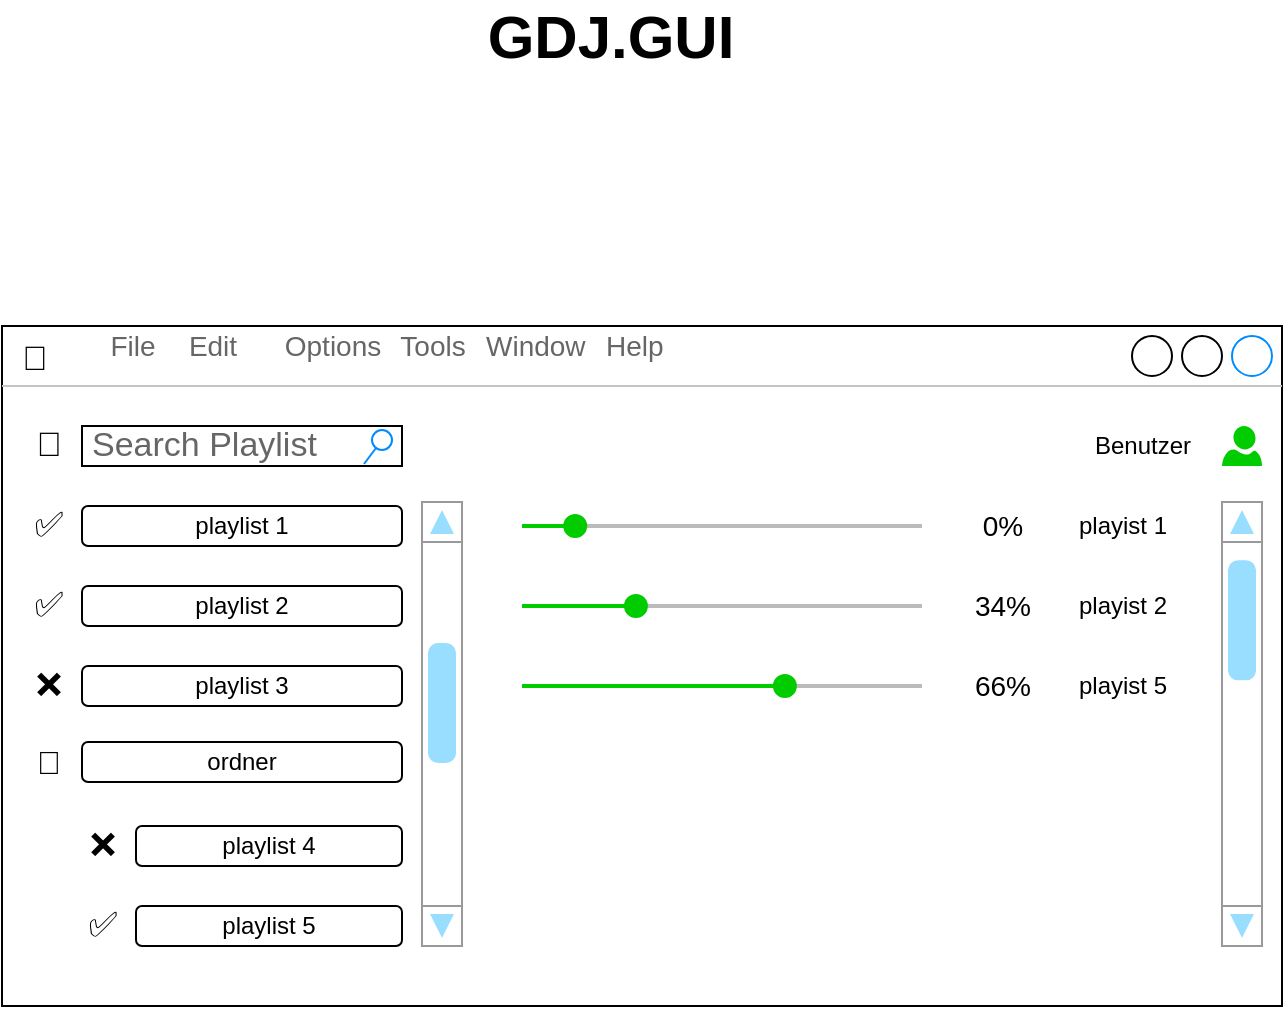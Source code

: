 <mxfile version="16.1.2" type="device" pages="3"><diagram id="qU5lAeYXF_ilIJEaDv1r" name="GUI"><mxGraphModel dx="1412" dy="830" grid="1" gridSize="10" guides="1" tooltips="1" connect="1" arrows="1" fold="1" page="1" pageScale="1" pageWidth="1169" pageHeight="827" math="0" shadow="0"><root><mxCell id="0"/><mxCell id="1" parent="0"/><mxCell id="vbN9kET4dQCPDXnql29H-12" value="&lt;font style=&quot;font-size: 30px&quot;&gt;&lt;b&gt;GDJ.GUI&lt;br&gt;&lt;/b&gt;&lt;/font&gt;" style="text;html=1;align=center;verticalAlign=middle;resizable=0;points=[];autosize=1;strokeWidth=4;" parent="1" vertex="1"><mxGeometry x="514" y="40" width="140" height="30" as="geometry"/></mxCell><mxCell id="COmZd2SFcriGjH0mv_gm-10" value="🦕" style="strokeWidth=1;shadow=0;dashed=0;align=center;html=1;shape=mxgraph.mockup.containers.window;align=left;verticalAlign=top;spacingLeft=8;strokeColor2=#008cff;strokeColor3=#c4c4c4;mainText=;fontSize=17;labelBackgroundColor=none;fillColor=none;" parent="1" vertex="1"><mxGeometry x="280" y="200" width="640" height="340" as="geometry"/></mxCell><mxCell id="COmZd2SFcriGjH0mv_gm-28" value="playlist 1" style="rounded=1;whiteSpace=wrap;html=1;fillColor=none;" parent="1" vertex="1"><mxGeometry x="320" y="290" width="160" height="20" as="geometry"/></mxCell><mxCell id="COmZd2SFcriGjH0mv_gm-29" value="playlist 2" style="rounded=1;whiteSpace=wrap;html=1;fillColor=none;" parent="1" vertex="1"><mxGeometry x="320" y="330" width="160" height="20" as="geometry"/></mxCell><mxCell id="COmZd2SFcriGjH0mv_gm-30" value="playlist 3" style="rounded=1;whiteSpace=wrap;html=1;fillColor=none;" parent="1" vertex="1"><mxGeometry x="320" y="370" width="160" height="20" as="geometry"/></mxCell><mxCell id="COmZd2SFcriGjH0mv_gm-32" value="ordner" style="rounded=1;whiteSpace=wrap;html=1;fillColor=none;" parent="1" vertex="1"><mxGeometry x="320" y="408" width="160" height="20" as="geometry"/></mxCell><mxCell id="1pWCRUKU9DGgHWv2NBng-1" value="" style="verticalLabelPosition=bottom;html=1;verticalAlign=top;align=center;strokeColor=none;fillColor=#00CC00;shape=mxgraph.azure.user;" parent="1" vertex="1"><mxGeometry x="890" y="250" width="20" height="20" as="geometry"/></mxCell><mxCell id="1pWCRUKU9DGgHWv2NBng-2" value="Benutzer" style="text;html=1;align=center;verticalAlign=middle;resizable=0;points=[];autosize=1;strokeColor=none;fillColor=none;" parent="1" vertex="1"><mxGeometry x="820" y="250" width="60" height="20" as="geometry"/></mxCell><mxCell id="1pWCRUKU9DGgHWv2NBng-3" value="" style="verticalLabelPosition=bottom;shadow=0;dashed=0;align=center;html=1;verticalAlign=top;strokeWidth=1;shape=mxgraph.mockup.navigation.scrollBar;strokeColor=#999999;barPos=92.485;fillColor2=#99ddff;strokeColor2=none;direction=north;fillColor=none;" parent="1" vertex="1"><mxGeometry x="890" y="288" width="20" height="222" as="geometry"/></mxCell><mxCell id="1pWCRUKU9DGgHWv2NBng-4" value="playlist 4" style="rounded=1;whiteSpace=wrap;html=1;fillColor=none;" parent="1" vertex="1"><mxGeometry x="347" y="450" width="133" height="20" as="geometry"/></mxCell><mxCell id="1pWCRUKU9DGgHWv2NBng-6" value="" style="dashed=0;verticalLabelPosition=bottom;verticalAlign=top;align=center;shape=mxgraph.gmdl.slider2;barPos=13.3;strokeColor=#00CC00;opacity=100;strokeWidth=2;handleSize=10;shadow=0;fillColor=#00CC00;" parent="1" vertex="1"><mxGeometry x="540" y="295" width="200" height="10" as="geometry"/></mxCell><mxCell id="1pWCRUKU9DGgHWv2NBng-7" value="" style="dashed=0;verticalLabelPosition=bottom;verticalAlign=top;align=center;shape=mxgraph.gmdl.slider2;barPos=28.48;strokeColor=#00CC00;opacity=100;strokeWidth=2;fillColor=#00CC00;handleSize=10;shadow=0;" parent="1" vertex="1"><mxGeometry x="540" y="335" width="200" height="10" as="geometry"/></mxCell><mxCell id="1pWCRUKU9DGgHWv2NBng-8" value="" style="dashed=0;verticalLabelPosition=bottom;verticalAlign=top;align=center;shape=mxgraph.gmdl.slider2;barPos=65.72;strokeColor=#00CC00;opacity=100;strokeWidth=2;fillColor=#00CC00;handleSize=10;shadow=0;" parent="1" vertex="1"><mxGeometry x="540" y="375" width="200" height="10" as="geometry"/></mxCell><mxCell id="1pWCRUKU9DGgHWv2NBng-10" value="playlist 5" style="rounded=1;whiteSpace=wrap;html=1;fillColor=none;" parent="1" vertex="1"><mxGeometry x="347" y="490" width="133" height="20" as="geometry"/></mxCell><mxCell id="1pWCRUKU9DGgHWv2NBng-12" value="playist 1" style="text;html=1;align=center;verticalAlign=middle;resizable=0;points=[];autosize=1;strokeColor=none;fillColor=none;" parent="1" vertex="1"><mxGeometry x="810" y="290" width="60" height="20" as="geometry"/></mxCell><mxCell id="1pWCRUKU9DGgHWv2NBng-13" value="playist 2" style="text;html=1;align=center;verticalAlign=middle;resizable=0;points=[];autosize=1;strokeColor=none;fillColor=none;" parent="1" vertex="1"><mxGeometry x="810" y="330" width="60" height="20" as="geometry"/></mxCell><mxCell id="1pWCRUKU9DGgHWv2NBng-14" value="playist 5" style="text;html=1;align=center;verticalAlign=middle;resizable=0;points=[];autosize=1;strokeColor=none;fillColor=none;" parent="1" vertex="1"><mxGeometry x="810" y="370" width="60" height="20" as="geometry"/></mxCell><mxCell id="1pWCRUKU9DGgHWv2NBng-18" value="0%" style="text;html=1;align=center;verticalAlign=middle;resizable=0;points=[];autosize=1;strokeColor=none;fillColor=none;fontSize=14;" parent="1" vertex="1"><mxGeometry x="760" y="290" width="40" height="20" as="geometry"/></mxCell><mxCell id="1pWCRUKU9DGgHWv2NBng-19" value="66%" style="text;html=1;align=center;verticalAlign=middle;resizable=0;points=[];autosize=1;strokeColor=none;fillColor=none;fontSize=14;" parent="1" vertex="1"><mxGeometry x="760" y="370" width="40" height="20" as="geometry"/></mxCell><mxCell id="1pWCRUKU9DGgHWv2NBng-20" value="34%" style="text;html=1;align=center;verticalAlign=middle;resizable=0;points=[];autosize=1;strokeColor=none;fillColor=none;fontSize=14;" parent="1" vertex="1"><mxGeometry x="760" y="330" width="40" height="20" as="geometry"/></mxCell><mxCell id="Tddch2In58kz4AXQeTY8-2" value="" style="verticalLabelPosition=bottom;shadow=0;dashed=0;align=center;html=1;verticalAlign=top;strokeWidth=1;shape=mxgraph.mockup.navigation.scrollBar;strokeColor=#999999;barPos=58.592;fillColor2=#99ddff;strokeColor2=none;direction=north;fillColor=none;" parent="1" vertex="1"><mxGeometry x="490" y="288" width="20" height="222" as="geometry"/></mxCell><mxCell id="IDXG5DmC0gTmMV1JsUPE-2" value="" style="strokeWidth=1;shadow=0;dashed=0;align=left;html=1;shape=mxgraph.mockup.forms.rrect;rSize=0;strokeColor=none;fillColor=none;labelBackgroundColor=none;" parent="1" vertex="1"><mxGeometry x="320" y="200" width="300" height="20" as="geometry"/></mxCell><mxCell id="IDXG5DmC0gTmMV1JsUPE-3" value="File" style="strokeColor=inherit;fillColor=inherit;gradientColor=inherit;strokeWidth=1;shadow=0;dashed=0;align=center;html=1;shape=mxgraph.mockup.forms.rrect;rSize=0;fontSize=14;fontColor=#666666;" parent="IDXG5DmC0gTmMV1JsUPE-2" vertex="1"><mxGeometry width="50.0" height="20" as="geometry"/></mxCell><mxCell id="IDXG5DmC0gTmMV1JsUPE-4" value="Edit" style="strokeColor=inherit;fillColor=inherit;gradientColor=inherit;strokeWidth=1;shadow=0;dashed=0;align=center;html=1;shape=mxgraph.mockup.forms.rrect;rSize=0;fontSize=14;fontColor=#666666;" parent="IDXG5DmC0gTmMV1JsUPE-2" vertex="1"><mxGeometry x="40" width="50" height="20" as="geometry"/></mxCell><mxCell id="IDXG5DmC0gTmMV1JsUPE-5" value="Options" style="strokeColor=inherit;fillColor=inherit;gradientColor=inherit;strokeWidth=1;shadow=0;dashed=0;align=center;html=1;shape=mxgraph.mockup.forms.rrect;rSize=0;fontSize=14;fontColor=#666666;" parent="IDXG5DmC0gTmMV1JsUPE-2" vertex="1"><mxGeometry x="100.0" width="50.0" height="20" as="geometry"/></mxCell><mxCell id="IDXG5DmC0gTmMV1JsUPE-6" value="Tools" style="strokeColor=inherit;fillColor=inherit;gradientColor=inherit;strokeWidth=1;shadow=0;dashed=0;align=center;html=1;shape=mxgraph.mockup.forms.rrect;rSize=0;fontSize=14;fontColor=#666666;" parent="IDXG5DmC0gTmMV1JsUPE-2" vertex="1"><mxGeometry x="150" width="50.0" height="20" as="geometry"/></mxCell><mxCell id="IDXG5DmC0gTmMV1JsUPE-7" value="Window" style="strokeColor=inherit;fillColor=inherit;gradientColor=inherit;strokeWidth=1;shadow=0;dashed=0;align=left;html=1;shape=mxgraph.mockup.forms.rrect;rSize=0;fontSize=14;fontColor=#666666;" parent="IDXG5DmC0gTmMV1JsUPE-2" vertex="1"><mxGeometry x="200.0" width="50.0" height="20" as="geometry"/></mxCell><mxCell id="IDXG5DmC0gTmMV1JsUPE-8" value="Help" style="strokeColor=inherit;fillColor=inherit;gradientColor=inherit;strokeWidth=1;shadow=0;dashed=0;align=left;html=1;shape=mxgraph.mockup.forms.rrect;rSize=0;fontSize=14;fontColor=#666666;" parent="IDXG5DmC0gTmMV1JsUPE-2" vertex="1"><mxGeometry x="260" width="40" height="20" as="geometry"/></mxCell><mxCell id="IDXG5DmC0gTmMV1JsUPE-1" value="Search Playlist" style="strokeWidth=1;shadow=0;dashed=0;align=center;html=1;shape=mxgraph.mockup.forms.searchBox;strokeColor=#000000;mainText=;strokeColor2=#008cff;fontColor=#666666;fontSize=17;align=left;spacingLeft=3;" parent="1" vertex="1"><mxGeometry x="320" y="250" width="160" height="20" as="geometry"/></mxCell><mxCell id="IDXG5DmC0gTmMV1JsUPE-9" value="👀" style="text;html=1;align=center;verticalAlign=middle;resizable=0;points=[];autosize=1;strokeColor=none;fillColor=none;fontSize=17;" parent="1" vertex="1"><mxGeometry x="283" y="245" width="40" height="30" as="geometry"/></mxCell><mxCell id="IDXG5DmC0gTmMV1JsUPE-10" value="&lt;font style=&quot;font-size: 16px&quot;&gt;📂&lt;/font&gt;" style="text;html=1;align=center;verticalAlign=middle;resizable=0;points=[];autosize=1;strokeColor=none;fillColor=none;" parent="1" vertex="1"><mxGeometry x="283" y="408" width="40" height="20" as="geometry"/></mxCell><mxCell id="IDXG5DmC0gTmMV1JsUPE-12" value="✅" style="text;html=1;align=center;verticalAlign=middle;resizable=0;points=[];autosize=1;strokeColor=none;fillColor=none;fontSize=17;" parent="1" vertex="1"><mxGeometry x="283" y="285" width="40" height="30" as="geometry"/></mxCell><mxCell id="IDXG5DmC0gTmMV1JsUPE-13" value="❌" style="text;html=1;align=center;verticalAlign=middle;resizable=0;points=[];autosize=1;strokeColor=none;fillColor=none;fontSize=17;" parent="1" vertex="1"><mxGeometry x="283" y="365" width="40" height="30" as="geometry"/></mxCell><mxCell id="IDXG5DmC0gTmMV1JsUPE-14" value="✅" style="text;html=1;align=center;verticalAlign=middle;resizable=0;points=[];autosize=1;strokeColor=none;fillColor=none;fontSize=17;" parent="1" vertex="1"><mxGeometry x="283" y="325" width="40" height="30" as="geometry"/></mxCell><mxCell id="IDXG5DmC0gTmMV1JsUPE-15" value="❌" style="text;html=1;align=center;verticalAlign=middle;resizable=0;points=[];autosize=1;strokeColor=none;fillColor=none;fontSize=17;" parent="1" vertex="1"><mxGeometry x="310" y="445" width="40" height="30" as="geometry"/></mxCell><mxCell id="IDXG5DmC0gTmMV1JsUPE-16" value="✅" style="text;html=1;align=center;verticalAlign=middle;resizable=0;points=[];autosize=1;strokeColor=none;fillColor=none;fontSize=17;" parent="1" vertex="1"><mxGeometry x="310" y="485" width="40" height="30" as="geometry"/></mxCell></root></mxGraphModel></diagram><diagram id="4wSley2BdKeMaxsBakD7" name="Service"><mxGraphModel dx="3151" dy="1851" grid="1" gridSize="10" guides="1" tooltips="1" connect="1" arrows="1" fold="1" page="1" pageScale="1" pageWidth="1169" pageHeight="827" math="1" shadow="0"><root><mxCell id="wDOGCn1rn96WArkQP6Lj-0"/><mxCell id="wDOGCn1rn96WArkQP6Lj-1" parent="wDOGCn1rn96WArkQP6Lj-0"/><mxCell id="X6mjsKzTVjVGVmrULuWH-0" value="&lt;font style=&quot;font-size: 30px&quot;&gt;&lt;b&gt;GDJ.Service&lt;br&gt;&lt;/b&gt;&lt;/font&gt;" style="text;html=1;align=center;verticalAlign=middle;resizable=0;points=[];autosize=1;strokeWidth=4;" parent="wDOGCn1rn96WArkQP6Lj-1" vertex="1"><mxGeometry x="40" y="40" width="190" height="30" as="geometry"/></mxCell><mxCell id="VqEeUOaLlmtoG7_amObB-0" value="Schiebt das Nächste Lied in die Warteschlange -&amp;gt; immer nur 1 Lied in der Queue&lt;br&gt;Ermittelt aus welcher Playlist das Nächste lied gespielt werden soll." style="text;html=1;align=left;verticalAlign=middle;resizable=0;points=[];autosize=1;strokeColor=none;fillColor=none;fontSize=14;" parent="wDOGCn1rn96WArkQP6Lj-1" vertex="1"><mxGeometry x="40" y="440" width="520" height="40" as="geometry"/></mxCell><mxCell id="m8sUxEC0vX0cOYEF6YRi-41" value="TimerCallback()" style="text;html=1;align=center;verticalAlign=middle;resizable=0;points=[];autosize=1;strokeColor=none;fillColor=none;" parent="wDOGCn1rn96WArkQP6Lj-1" vertex="1"><mxGeometry x="1270" y="60" width="100" height="20" as="geometry"/></mxCell><mxCell id="0lFYEFn5EVI2ylC0xRNL-7" style="edgeStyle=orthogonalEdgeStyle;rounded=0;orthogonalLoop=1;jettySize=auto;html=1;" edge="1" parent="wDOGCn1rn96WArkQP6Lj-1" source="0lFYEFn5EVI2ylC0xRNL-5"><mxGeometry relative="1" as="geometry"><mxPoint x="760" y="160" as="targetPoint"/></mxGeometry></mxCell><mxCell id="0lFYEFn5EVI2ylC0xRNL-5" value="" style="triangle;whiteSpace=wrap;html=1;strokeColor=#000000;fillColor=#F0F0F0;rotation=90;" vertex="1" parent="wDOGCn1rn96WArkQP6Lj-1"><mxGeometry x="740" y="60" width="40" height="80" as="geometry"/></mxCell><mxCell id="0lFYEFn5EVI2ylC0xRNL-6" value="ServiceStart()" style="text;html=1;align=center;verticalAlign=middle;resizable=0;points=[];autosize=1;strokeColor=none;fillColor=none;" vertex="1" parent="wDOGCn1rn96WArkQP6Lj-1"><mxGeometry x="715" y="60" width="90" height="20" as="geometry"/></mxCell><mxCell id="seoIwlMzJcyfhe3iZEoK-1" style="edgeStyle=orthogonalEdgeStyle;rounded=0;orthogonalLoop=1;jettySize=auto;html=1;exitX=0.5;exitY=1;exitDx=0;exitDy=0;entryX=0.5;entryY=0;entryDx=0;entryDy=0;fontColor=#000000;" edge="1" parent="wDOGCn1rn96WArkQP6Lj-1" source="0lFYEFn5EVI2ylC0xRNL-11" target="seoIwlMzJcyfhe3iZEoK-0"><mxGeometry relative="1" as="geometry"/></mxCell><mxCell id="0lFYEFn5EVI2ylC0xRNL-11" value="GetUserLib()" style="whiteSpace=wrap;html=1;fontColor=#000000;fillColor=#F0F0F0;" vertex="1" parent="wDOGCn1rn96WArkQP6Lj-1"><mxGeometry x="720" y="160" width="80" height="40" as="geometry"/></mxCell><mxCell id="cCq_my5oJySF99Sz0by4-35" style="edgeStyle=orthogonalEdgeStyle;rounded=0;orthogonalLoop=1;jettySize=auto;html=1;exitX=0.5;exitY=1;exitDx=0;exitDy=0;fontColor=#000000;entryX=0.5;entryY=0;entryDx=0;entryDy=0;" edge="1" parent="wDOGCn1rn96WArkQP6Lj-1" source="cCq_my5oJySF99Sz0by4-0" target="cCq_my5oJySF99Sz0by4-76"><mxGeometry relative="1" as="geometry"><mxPoint x="760" y="400" as="targetPoint"/></mxGeometry></mxCell><mxCell id="cCq_my5oJySF99Sz0by4-0" value="GetNext()" style="whiteSpace=wrap;html=1;fillColor=#e1d5e7;strokeColor=#9673a6;" vertex="1" parent="wDOGCn1rn96WArkQP6Lj-1"><mxGeometry x="720" y="320" width="80" height="40" as="geometry"/></mxCell><mxCell id="cCq_my5oJySF99Sz0by4-4" value="Lädt Playlists und Ordner" style="text;html=1;align=center;verticalAlign=middle;resizable=0;points=[];autosize=1;strokeColor=none;fillColor=none;fontColor=#000000;" vertex="1" parent="wDOGCn1rn96WArkQP6Lj-1"><mxGeometry x="560" y="170" width="150" height="20" as="geometry"/></mxCell><mxCell id="cCq_my5oJySF99Sz0by4-36" value="&lt;span style=&quot;color: rgba(0 , 0 , 0 , 0) ; font-family: monospace ; font-size: 0px&quot;&gt;%3CmxGraphModel%3E%3Croot%3E%3CmxCell%20id%3D%220%22%2F%3E%3CmxCell%20id%3D%221%22%20parent%3D%220%22%2F%3E%3CmxCell%20id%3D%222%22%20value%3D%22Start%20Signal%20From%20User%22%20style%3D%22edgeLabel%3Bhtml%3D1%3Balign%3Dcenter%3BverticalAlign%3Dmiddle%3Bresizable%3D0%3Bpoints%3D%5B%5D%3BfontColor%3D%23000000%3B%22%20vertex%3D%221%22%20connectable%3D%220%22%20parent%3D%221%22%3E%3CmxGeometry%20x%3D%221080%22%20y%3D%22259.571%22%20as%3D%22geometry%22%2F%3E%3C%2FmxCell%3E%3C%2Froot%3E%3C%2FmxGraphModel%3E&lt;/span&gt;" style="text;html=1;align=center;verticalAlign=middle;resizable=0;points=[];autosize=1;strokeColor=none;fillColor=none;fontColor=#000000;" vertex="1" parent="wDOGCn1rn96WArkQP6Lj-1"><mxGeometry x="620" y="250" width="20" height="20" as="geometry"/></mxCell><mxCell id="seoIwlMzJcyfhe3iZEoK-3" style="edgeStyle=orthogonalEdgeStyle;rounded=0;orthogonalLoop=1;jettySize=auto;html=1;entryX=0;entryY=0.5;entryDx=0;entryDy=0;fontColor=#000000;" edge="1" parent="wDOGCn1rn96WArkQP6Lj-1" source="cCq_my5oJySF99Sz0by4-39" target="seoIwlMzJcyfhe3iZEoK-0"><mxGeometry relative="1" as="geometry"/></mxCell><mxCell id="cCq_my5oJySF99Sz0by4-39" value="Start Signal From User" style="whiteSpace=wrap;html=1;fontColor=#000000;fillColor=#F0F0F0;" vertex="1" parent="wDOGCn1rn96WArkQP6Lj-1"><mxGeometry x="540" y="250" width="140" height="20" as="geometry"/></mxCell><mxCell id="cCq_my5oJySF99Sz0by4-46" value="GDJ.Service" style="swimlane;fontStyle=1;align=center;verticalAlign=top;childLayout=stackLayout;horizontal=1;startSize=26;horizontalStack=0;resizeParent=1;resizeParentMax=0;resizeLast=0;collapsible=1;marginBottom=0;fontColor=#000000;fillColor=#F0F0F0;" vertex="1" parent="wDOGCn1rn96WArkQP6Lj-1"><mxGeometry x="40" y="120" width="240" height="190" as="geometry"/></mxCell><mxCell id="cCq_my5oJySF99Sz0by4-47" value="+ PlaylistStats: KVP(playlistID, nPlayed)" style="text;strokeColor=none;fillColor=none;align=left;verticalAlign=top;spacingLeft=4;spacingRight=4;overflow=hidden;rotatable=0;points=[[0,0.5],[1,0.5]];portConstraint=eastwest;fontColor=#000000;" vertex="1" parent="cCq_my5oJySF99Sz0by4-46"><mxGeometry y="26" width="240" height="26" as="geometry"/></mxCell><mxCell id="cCq_my5oJySF99Sz0by4-48" value="" style="line;strokeWidth=1;fillColor=none;align=left;verticalAlign=middle;spacingTop=-1;spacingLeft=3;spacingRight=3;rotatable=0;labelPosition=right;points=[];portConstraint=eastwest;fontColor=#000000;" vertex="1" parent="cCq_my5oJySF99Sz0by4-46"><mxGeometry y="52" width="240" height="8" as="geometry"/></mxCell><mxCell id="cCq_my5oJySF99Sz0by4-49" value="+ ServiceStart()" style="text;strokeColor=none;fillColor=none;align=left;verticalAlign=top;spacingLeft=4;spacingRight=4;overflow=hidden;rotatable=0;points=[[0,0.5],[1,0.5]];portConstraint=eastwest;fontColor=#000000;" vertex="1" parent="cCq_my5oJySF99Sz0by4-46"><mxGeometry y="60" width="240" height="26" as="geometry"/></mxCell><mxCell id="cCq_my5oJySF99Sz0by4-50" value="- GetUserLib()" style="text;strokeColor=none;fillColor=none;align=left;verticalAlign=top;spacingLeft=4;spacingRight=4;overflow=hidden;rotatable=0;points=[[0,0.5],[1,0.5]];portConstraint=eastwest;fontColor=#000000;" vertex="1" parent="cCq_my5oJySF99Sz0by4-46"><mxGeometry y="86" width="240" height="26" as="geometry"/></mxCell><mxCell id="cCq_my5oJySF99Sz0by4-51" value="- GetNext()" style="text;strokeColor=none;fillColor=none;align=left;verticalAlign=top;spacingLeft=4;spacingRight=4;overflow=hidden;rotatable=0;points=[[0,0.5],[1,0.5]];portConstraint=eastwest;fontColor=#000000;" vertex="1" parent="cCq_my5oJySF99Sz0by4-46"><mxGeometry y="112" width="240" height="26" as="geometry"/></mxCell><mxCell id="cCq_my5oJySF99Sz0by4-52" value="- TimerInit()&#10;" style="text;strokeColor=none;fillColor=none;align=left;verticalAlign=top;spacingLeft=4;spacingRight=4;overflow=hidden;rotatable=0;points=[[0,0.5],[1,0.5]];portConstraint=eastwest;fontColor=#000000;" vertex="1" parent="cCq_my5oJySF99Sz0by4-46"><mxGeometry y="138" width="240" height="26" as="geometry"/></mxCell><mxCell id="cCq_my5oJySF99Sz0by4-53" value="- TimerCallback()" style="text;strokeColor=none;fillColor=none;align=left;verticalAlign=top;spacingLeft=4;spacingRight=4;overflow=hidden;rotatable=0;points=[[0,0.5],[1,0.5]];portConstraint=eastwest;fontColor=#000000;" vertex="1" parent="cCq_my5oJySF99Sz0by4-46"><mxGeometry y="164" width="240" height="26" as="geometry"/></mxCell><mxCell id="cCq_my5oJySF99Sz0by4-59" style="edgeStyle=orthogonalEdgeStyle;rounded=0;orthogonalLoop=1;jettySize=auto;html=1;entryX=0.5;entryY=0;entryDx=0;entryDy=0;fontColor=#000000;" edge="1" parent="wDOGCn1rn96WArkQP6Lj-1" source="cCq_my5oJySF99Sz0by4-55" target="cCq_my5oJySF99Sz0by4-58"><mxGeometry relative="1" as="geometry"/></mxCell><mxCell id="cCq_my5oJySF99Sz0by4-55" value="" style="triangle;whiteSpace=wrap;html=1;strokeColor=#000000;fillColor=#F0F0F0;rotation=90;" vertex="1" parent="wDOGCn1rn96WArkQP6Lj-1"><mxGeometry x="1300" y="60" width="40" height="80" as="geometry"/></mxCell><mxCell id="cCq_my5oJySF99Sz0by4-57" style="edgeStyle=orthogonalEdgeStyle;rounded=0;orthogonalLoop=1;jettySize=auto;html=1;entryX=0;entryY=0.5;entryDx=0;entryDy=0;fontColor=#000000;" edge="1" parent="wDOGCn1rn96WArkQP6Lj-1" source="cCq_my5oJySF99Sz0by4-56" target="cCq_my5oJySF99Sz0by4-39"><mxGeometry relative="1" as="geometry"/></mxCell><mxCell id="cCq_my5oJySF99Sz0by4-56" value="SliderConfig" style="whiteSpace=wrap;html=1;fontColor=#000000;fillColor=#F0F0F0;" vertex="1" parent="wDOGCn1rn96WArkQP6Lj-1"><mxGeometry x="380" y="250" width="120" height="20" as="geometry"/></mxCell><mxCell id="cCq_my5oJySF99Sz0by4-65" style="edgeStyle=orthogonalEdgeStyle;rounded=0;orthogonalLoop=1;jettySize=auto;html=1;entryX=0.5;entryY=0;entryDx=0;entryDy=0;fontColor=#000000;" edge="1" parent="wDOGCn1rn96WArkQP6Lj-1" source="cCq_my5oJySF99Sz0by4-58" target="cCq_my5oJySF99Sz0by4-64"><mxGeometry relative="1" as="geometry"/></mxCell><mxCell id="cCq_my5oJySF99Sz0by4-58" value="API.Player.Status()" style="whiteSpace=wrap;html=1;fillColor=#d5e8d4;strokeColor=#82b366;" vertex="1" parent="wDOGCn1rn96WArkQP6Lj-1"><mxGeometry x="1260" y="160" width="120" height="40" as="geometry"/></mxCell><mxCell id="cCq_my5oJySF99Sz0by4-66" style="edgeStyle=orthogonalEdgeStyle;rounded=0;orthogonalLoop=1;jettySize=auto;html=1;fontColor=#000000;entryX=0.5;entryY=0;entryDx=0;entryDy=0;entryPerimeter=0;" edge="1" parent="wDOGCn1rn96WArkQP6Lj-1" source="cCq_my5oJySF99Sz0by4-64" target="cCq_my5oJySF99Sz0by4-72"><mxGeometry relative="1" as="geometry"><mxPoint x="1200" y="320" as="targetPoint"/><Array as="points"><mxPoint x="1200" y="280"/></Array></mxGeometry></mxCell><mxCell id="cCq_my5oJySF99Sz0by4-67" value="True" style="edgeLabel;html=1;align=center;verticalAlign=middle;resizable=0;points=[];fontColor=#000000;" vertex="1" connectable="0" parent="cCq_my5oJySF99Sz0by4-66"><mxGeometry x="-0.048" y="1" relative="1" as="geometry"><mxPoint x="19" y="-1" as="offset"/></mxGeometry></mxCell><mxCell id="cCq_my5oJySF99Sz0by4-68" style="edgeStyle=orthogonalEdgeStyle;rounded=0;orthogonalLoop=1;jettySize=auto;html=1;exitX=1;exitY=0.5;exitDx=0;exitDy=0;fontColor=#000000;entryX=1;entryY=0.5;entryDx=0;entryDy=0;" edge="1" parent="wDOGCn1rn96WArkQP6Lj-1" source="cCq_my5oJySF99Sz0by4-64" target="cCq_my5oJySF99Sz0by4-90"><mxGeometry relative="1" as="geometry"><mxPoint x="1440" y="310" as="targetPoint"/><Array as="points"><mxPoint x="1440" y="280"/><mxPoint x="1440" y="680"/></Array></mxGeometry></mxCell><mxCell id="cCq_my5oJySF99Sz0by4-69" value="False" style="edgeLabel;html=1;align=center;verticalAlign=middle;resizable=0;points=[];fontColor=#000000;" vertex="1" connectable="0" parent="cCq_my5oJySF99Sz0by4-68"><mxGeometry x="-0.06" relative="1" as="geometry"><mxPoint x="-20" y="-214" as="offset"/></mxGeometry></mxCell><mxCell id="cCq_my5oJySF99Sz0by4-64" value="&lt;span&gt;progress_ms&amp;nbsp;&lt;/span&gt;&lt;span&gt;-&amp;gt; cur_track_dur&lt;/span&gt;" style="rhombus;whiteSpace=wrap;html=1;fontColor=#000000;fillColor=#F0F0F0;" vertex="1" parent="wDOGCn1rn96WArkQP6Lj-1"><mxGeometry x="1240" y="240" width="160" height="80" as="geometry"/></mxCell><mxCell id="cCq_my5oJySF99Sz0by4-86" style="edgeStyle=orthogonalEdgeStyle;rounded=0;orthogonalLoop=1;jettySize=auto;html=1;entryX=0.5;entryY=0;entryDx=0;entryDy=0;fontColor=#000000;" edge="1" parent="wDOGCn1rn96WArkQP6Lj-1" source="cCq_my5oJySF99Sz0by4-72" target="cCq_my5oJySF99Sz0by4-73"><mxGeometry relative="1" as="geometry"/></mxCell><mxCell id="cCq_my5oJySF99Sz0by4-104" value="&lt;span style=&quot;font-size: 12px ; background-color: rgb(248 , 249 , 250)&quot;&gt;Nur einen Track in die Queue Laden&lt;/span&gt;" style="edgeLabel;html=1;align=center;verticalAlign=middle;resizable=0;points=[];fontColor=#000000;" vertex="1" connectable="0" parent="cCq_my5oJySF99Sz0by4-86"><mxGeometry x="-0.241" y="-1" relative="1" as="geometry"><mxPoint x="1" y="5" as="offset"/></mxGeometry></mxCell><mxCell id="cCq_my5oJySF99Sz0by4-72" value="q \(\leftarrow\)&amp;nbsp;API.Player.GetQueue()" style="whiteSpace=wrap;html=1;fillColor=#d5e8d4;strokeColor=#82b366;" vertex="1" parent="wDOGCn1rn96WArkQP6Lj-1"><mxGeometry x="1120" y="320" width="160" height="40" as="geometry"/></mxCell><mxCell id="cCq_my5oJySF99Sz0by4-80" style="edgeStyle=orthogonalEdgeStyle;rounded=0;orthogonalLoop=1;jettySize=auto;html=1;exitX=1;exitY=0.5;exitDx=0;exitDy=0;fontColor=#000000;entryX=1;entryY=0.5;entryDx=0;entryDy=0;" edge="1" parent="wDOGCn1rn96WArkQP6Lj-1" source="cCq_my5oJySF99Sz0by4-73" target="cCq_my5oJySF99Sz0by4-82"><mxGeometry relative="1" as="geometry"><mxPoint x="1320" y="450" as="targetPoint"/><Array as="points"><mxPoint x="1300" y="440"/><mxPoint x="1300" y="640"/></Array></mxGeometry></mxCell><mxCell id="cCq_my5oJySF99Sz0by4-101" value="&lt;span style=&quot;font-size: 12px ; text-align: left ; background-color: rgb(248 , 249 , 250)&quot;&gt;Track überspringen&lt;/span&gt;&lt;br style=&quot;font-size: 12px ; text-align: left ; background-color: rgb(248 , 249 , 250)&quot;&gt;&lt;span style=&quot;font-size: 12px ; text-align: left ; background-color: rgb(248 , 249 , 250)&quot;&gt;und nicht als gespielt werten&lt;/span&gt;" style="edgeLabel;html=1;align=center;verticalAlign=middle;resizable=0;points=[];fontColor=#000000;" vertex="1" connectable="0" parent="cCq_my5oJySF99Sz0by4-80"><mxGeometry x="-0.312" relative="1" as="geometry"><mxPoint y="-10" as="offset"/></mxGeometry></mxCell><mxCell id="cCq_my5oJySF99Sz0by4-141" style="edgeStyle=orthogonalEdgeStyle;rounded=0;orthogonalLoop=1;jettySize=auto;html=1;entryX=0.5;entryY=0;entryDx=0;entryDy=0;fontColor=#000000;exitX=0;exitY=0.5;exitDx=0;exitDy=0;" edge="1" parent="wDOGCn1rn96WArkQP6Lj-1" source="cCq_my5oJySF99Sz0by4-73" target="cCq_my5oJySF99Sz0by4-84"><mxGeometry relative="1" as="geometry"/></mxCell><mxCell id="cCq_my5oJySF99Sz0by4-73" value="q.length &amp;lt;= 1" style="rhombus;whiteSpace=wrap;html=1;fontColor=#000000;fillColor=#F0F0F0;" vertex="1" parent="wDOGCn1rn96WArkQP6Lj-1"><mxGeometry x="1140" y="410" width="120" height="60" as="geometry"/></mxCell><mxCell id="cCq_my5oJySF99Sz0by4-75" value="Player Status Pollen um manuelle&lt;br&gt;Änderungen zu Registrieren" style="text;html=1;align=center;verticalAlign=middle;resizable=0;points=[];autosize=1;strokeColor=none;fillColor=none;fontColor=#000000;" vertex="1" parent="wDOGCn1rn96WArkQP6Lj-1"><mxGeometry x="1040" y="165" width="200" height="30" as="geometry"/></mxCell><mxCell id="cCq_my5oJySF99Sz0by4-128" style="edgeStyle=orthogonalEdgeStyle;rounded=0;orthogonalLoop=1;jettySize=auto;html=1;entryX=0;entryY=0.5;entryDx=0;entryDy=0;fontColor=#000000;" edge="1" parent="wDOGCn1rn96WArkQP6Lj-1" source="cCq_my5oJySF99Sz0by4-76" target="cCq_my5oJySF99Sz0by4-127"><mxGeometry relative="1" as="geometry"/></mxCell><mxCell id="cCq_my5oJySF99Sz0by4-76" value="TimerInit(5s)" style="whiteSpace=wrap;html=1;fontColor=#000000;fillColor=#F0F0F0;" vertex="1" parent="wDOGCn1rn96WArkQP6Lj-1"><mxGeometry x="720" y="400" width="80" height="40" as="geometry"/></mxCell><mxCell id="cCq_my5oJySF99Sz0by4-105" style="edgeStyle=orthogonalEdgeStyle;rounded=0;orthogonalLoop=1;jettySize=auto;html=1;entryX=0;entryY=0.5;entryDx=0;entryDy=0;fontColor=#000000;exitX=0.5;exitY=1;exitDx=0;exitDy=0;" edge="1" parent="wDOGCn1rn96WArkQP6Lj-1" source="cCq_my5oJySF99Sz0by4-78" target="cCq_my5oJySF99Sz0by4-82"><mxGeometry relative="1" as="geometry"><Array as="points"><mxPoint x="1100" y="640"/></Array></mxGeometry></mxCell><mxCell id="cCq_my5oJySF99Sz0by4-78" value="GetNext()" style="whiteSpace=wrap;html=1;fillColor=#e1d5e7;strokeColor=#9673a6;" vertex="1" parent="wDOGCn1rn96WArkQP6Lj-1"><mxGeometry x="1060" y="560" width="80" height="40" as="geometry"/></mxCell><mxCell id="cCq_my5oJySF99Sz0by4-91" style="edgeStyle=orthogonalEdgeStyle;rounded=0;orthogonalLoop=1;jettySize=auto;html=1;entryX=0;entryY=0.5;entryDx=0;entryDy=0;fontColor=#000000;" edge="1" parent="wDOGCn1rn96WArkQP6Lj-1" source="cCq_my5oJySF99Sz0by4-82" target="cCq_my5oJySF99Sz0by4-90"><mxGeometry relative="1" as="geometry"><Array as="points"><mxPoint x="1200" y="680"/></Array></mxGeometry></mxCell><mxCell id="cCq_my5oJySF99Sz0by4-82" value="" style="ellipse;whiteSpace=wrap;html=1;aspect=fixed;fontColor=#000000;fillColor=#F0F0F0;" vertex="1" parent="wDOGCn1rn96WArkQP6Lj-1"><mxGeometry x="1180" y="620" width="40" height="40" as="geometry"/></mxCell><mxCell id="cCq_my5oJySF99Sz0by4-88" style="edgeStyle=orthogonalEdgeStyle;rounded=0;orthogonalLoop=1;jettySize=auto;html=1;entryX=0.5;entryY=0;entryDx=0;entryDy=0;fontColor=#000000;" edge="1" parent="wDOGCn1rn96WArkQP6Lj-1" source="cCq_my5oJySF99Sz0by4-84" target="cCq_my5oJySF99Sz0by4-78"><mxGeometry relative="1" as="geometry"/></mxCell><mxCell id="cCq_my5oJySF99Sz0by4-84" value="UpdateConfig()" style="whiteSpace=wrap;html=1;fontColor=#000000;fillColor=#F0F0F0;" vertex="1" parent="wDOGCn1rn96WArkQP6Lj-1"><mxGeometry x="1040" y="480" width="120" height="40" as="geometry"/></mxCell><mxCell id="cCq_my5oJySF99Sz0by4-120" style="edgeStyle=orthogonalEdgeStyle;rounded=0;orthogonalLoop=1;jettySize=auto;html=1;entryX=0;entryY=0.5;entryDx=0;entryDy=0;fontColor=#000000;" edge="1" parent="wDOGCn1rn96WArkQP6Lj-1" source="cCq_my5oJySF99Sz0by4-90" target="cCq_my5oJySF99Sz0by4-93"><mxGeometry relative="1" as="geometry"/></mxCell><mxCell id="cCq_my5oJySF99Sz0by4-90" value="" style="ellipse;whiteSpace=wrap;html=1;aspect=fixed;fontColor=#000000;fillColor=#F0F0F0;" vertex="1" parent="wDOGCn1rn96WArkQP6Lj-1"><mxGeometry x="1300" y="660" width="40" height="40" as="geometry"/></mxCell><mxCell id="cCq_my5oJySF99Sz0by4-93" value="" style="triangle;whiteSpace=wrap;html=1;strokeColor=#000000;fillColor=#F0F0F0;rotation=90;" vertex="1" parent="wDOGCn1rn96WArkQP6Lj-1"><mxGeometry x="1300" y="700" width="40" height="80" as="geometry"/></mxCell><mxCell id="cCq_my5oJySF99Sz0by4-94" value="True" style="edgeLabel;html=1;align=center;verticalAlign=middle;resizable=0;points=[];fontColor=#000000;" vertex="1" connectable="0" parent="wDOGCn1rn96WArkQP6Lj-1"><mxGeometry x="1120.005" y="440.0" as="geometry"/></mxCell><mxCell id="cCq_my5oJySF99Sz0by4-95" value="False" style="edgeLabel;html=1;align=center;verticalAlign=middle;resizable=0;points=[];fontColor=#000000;" vertex="1" connectable="0" parent="wDOGCn1rn96WArkQP6Lj-1"><mxGeometry x="1280" y="440.003" as="geometry"/></mxCell><mxCell id="cCq_my5oJySF99Sz0by4-121" style="edgeStyle=orthogonalEdgeStyle;rounded=0;orthogonalLoop=1;jettySize=auto;html=1;entryX=0.5;entryY=0;entryDx=0;entryDy=0;fontColor=#000000;" edge="1" parent="wDOGCn1rn96WArkQP6Lj-1" source="cCq_my5oJySF99Sz0by4-96" target="cCq_my5oJySF99Sz0by4-115"><mxGeometry relative="1" as="geometry"/></mxCell><mxCell id="cCq_my5oJySF99Sz0by4-96" value="" style="triangle;whiteSpace=wrap;html=1;strokeColor=#9673a6;fillColor=#e1d5e7;rotation=90;" vertex="1" parent="wDOGCn1rn96WArkQP6Lj-1"><mxGeometry x="1780" y="60" width="40" height="80" as="geometry"/></mxCell><mxCell id="cCq_my5oJySF99Sz0by4-97" value="GetNext()" style="text;html=1;align=center;verticalAlign=middle;resizable=0;points=[];autosize=1;strokeColor=none;fillColor=none;fontColor=#000000;" vertex="1" parent="wDOGCn1rn96WArkQP6Lj-1"><mxGeometry x="1765" y="60" width="70" height="20" as="geometry"/></mxCell><mxCell id="cCq_my5oJySF99Sz0by4-102" value="Slider Werte Updaten" style="text;html=1;align=center;verticalAlign=middle;resizable=0;points=[];autosize=1;strokeColor=none;fillColor=none;fontColor=#000000;" vertex="1" parent="wDOGCn1rn96WArkQP6Lj-1"><mxGeometry x="900" y="490" width="130" height="20" as="geometry"/></mxCell><mxCell id="cCq_my5oJySF99Sz0by4-126" style="edgeStyle=orthogonalEdgeStyle;rounded=0;orthogonalLoop=1;jettySize=auto;html=1;entryX=0;entryY=0.5;entryDx=0;entryDy=0;fontColor=#000000;" edge="1" parent="wDOGCn1rn96WArkQP6Lj-1" source="cCq_my5oJySF99Sz0by4-108" target="cCq_my5oJySF99Sz0by4-125"><mxGeometry relative="1" as="geometry"/></mxCell><mxCell id="cCq_my5oJySF99Sz0by4-108" value="UpdateStats(p)" style="whiteSpace=wrap;html=1;fontColor=#000000;fillColor=#F0F0F0;" vertex="1" parent="wDOGCn1rn96WArkQP6Lj-1"><mxGeometry x="1720" y="400" width="160" height="40" as="geometry"/></mxCell><mxCell id="cCq_my5oJySF99Sz0by4-124" style="edgeStyle=orthogonalEdgeStyle;rounded=0;orthogonalLoop=1;jettySize=auto;html=1;entryX=0.5;entryY=0;entryDx=0;entryDy=0;fontColor=#000000;" edge="1" parent="wDOGCn1rn96WArkQP6Lj-1" source="cCq_my5oJySF99Sz0by4-113" target="cCq_my5oJySF99Sz0by4-108"><mxGeometry relative="1" as="geometry"/></mxCell><mxCell id="cCq_my5oJySF99Sz0by4-113" value="API.Player.QueueAdd(t)" style="whiteSpace=wrap;html=1;fontColor=#000000;fillColor=#F0F0F0;" vertex="1" parent="wDOGCn1rn96WArkQP6Lj-1"><mxGeometry x="1720" y="320" width="160" height="40" as="geometry"/></mxCell><mxCell id="cCq_my5oJySF99Sz0by4-122" style="edgeStyle=orthogonalEdgeStyle;rounded=0;orthogonalLoop=1;jettySize=auto;html=1;entryX=0.5;entryY=0;entryDx=0;entryDy=0;fontColor=#000000;" edge="1" parent="wDOGCn1rn96WArkQP6Lj-1" source="cCq_my5oJySF99Sz0by4-115" target="cCq_my5oJySF99Sz0by4-116"><mxGeometry relative="1" as="geometry"/></mxCell><mxCell id="cCq_my5oJySF99Sz0by4-115" value="p \(\leftarrow\) GetNextPlaylist()" style="whiteSpace=wrap;html=1;fontColor=#000000;fillColor=#F0F0F0;" vertex="1" parent="wDOGCn1rn96WArkQP6Lj-1"><mxGeometry x="1720" y="160" width="160" height="40" as="geometry"/></mxCell><mxCell id="cCq_my5oJySF99Sz0by4-123" style="edgeStyle=orthogonalEdgeStyle;rounded=0;orthogonalLoop=1;jettySize=auto;html=1;entryX=0.5;entryY=0;entryDx=0;entryDy=0;fontColor=#000000;" edge="1" parent="wDOGCn1rn96WArkQP6Lj-1" source="cCq_my5oJySF99Sz0by4-116" target="cCq_my5oJySF99Sz0by4-113"><mxGeometry relative="1" as="geometry"/></mxCell><mxCell id="cCq_my5oJySF99Sz0by4-116" value="t&amp;nbsp;&lt;span style=&quot;color: rgba(0 , 0 , 0 , 0) ; font-family: monospace ; font-size: 0px&quot;&gt;ot%3E%3CmxCell%20id%3D%220%22%2F%3E%3CmxCell%20id%3D%221%22%20parent%3D%220%22%2F%3E%3CmxCell%20id%3D%222%22%20value%3D%22Revaluate()%22%20style%3D%22whiteSpace%3Dwrap%3Bhtml%3D1%3BfontColor%3D%23000000%3BfillColor%3D%23F0F0F0%3B%22%20vertex%3D%221%22%20parent%3D%221%22%3E%3CmxGeometry%20x%3D%22840%22%20y%3D%22760%22%20width%3D%2280%22%20height%3D%2240%22%20as%3D%22geometry%22%2F%3E%3C%2FmxCell%3E%3C%2Froot%3E%3C%2FmxGraphModel%3E&amp;nbsp; &amp;nbsp;&lt;/span&gt;\(\leftarrow\) p.getNextTrack()" style="whiteSpace=wrap;html=1;fontColor=#000000;fillColor=#F0F0F0;" vertex="1" parent="wDOGCn1rn96WArkQP6Lj-1"><mxGeometry x="1720" y="240" width="160" height="40" as="geometry"/></mxCell><mxCell id="cCq_my5oJySF99Sz0by4-125" value="" style="triangle;whiteSpace=wrap;html=1;strokeColor=#000000;fillColor=#F0F0F0;rotation=90;" vertex="1" parent="wDOGCn1rn96WArkQP6Lj-1"><mxGeometry x="1780" y="460" width="40" height="80" as="geometry"/></mxCell><mxCell id="cCq_my5oJySF99Sz0by4-127" value="" style="triangle;whiteSpace=wrap;html=1;strokeColor=#000000;fillColor=#F0F0F0;rotation=90;" vertex="1" parent="wDOGCn1rn96WArkQP6Lj-1"><mxGeometry x="740" y="460" width="40" height="80" as="geometry"/></mxCell><mxCell id="cCq_my5oJySF99Sz0by4-130" value="&lt;span style=&quot;font-family: helvetica;&quot;&gt;Ermittelt aus welcher Playlist&lt;br&gt;als nächstes gespielt wird&lt;/span&gt;" style="text;html=1;align=left;verticalAlign=middle;resizable=0;points=[];autosize=1;strokeColor=none;fillColor=none;fontColor=#000000;" vertex="1" parent="wDOGCn1rn96WArkQP6Lj-1"><mxGeometry x="1540" y="165" width="170" height="30" as="geometry"/></mxCell><mxCell id="cCq_my5oJySF99Sz0by4-131" value="&lt;span style=&quot;color: rgb(0, 0, 0); font-family: helvetica; font-size: 12px; font-style: normal; font-weight: 400; letter-spacing: normal; text-align: left; text-indent: 0px; text-transform: none; word-spacing: 0px; background-color: rgb(248, 249, 250); display: inline; float: none;&quot;&gt;PlaylistStatistik Updaten&lt;/span&gt;" style="text;whiteSpace=wrap;html=1;fontColor=#000000;" vertex="1" parent="wDOGCn1rn96WArkQP6Lj-1"><mxGeometry x="1550" y="405" width="140" height="30" as="geometry"/></mxCell><mxCell id="cCq_my5oJySF99Sz0by4-132" value="&lt;span style=&quot;font-family: helvetica;&quot;&gt;Holt sich den nächsten Track&lt;br&gt;aus dieser Playlist (shuffle?)&lt;/span&gt;" style="text;html=1;align=left;verticalAlign=middle;resizable=0;points=[];autosize=1;strokeColor=none;fillColor=none;fontColor=#000000;" vertex="1" parent="wDOGCn1rn96WArkQP6Lj-1"><mxGeometry x="1540" y="245" width="170" height="30" as="geometry"/></mxCell><mxCell id="cCq_my5oJySF99Sz0by4-133" value="&lt;span style=&quot;font-family: &amp;#34;helvetica&amp;#34; ; text-align: left&quot;&gt;Put into Queue&lt;/span&gt;" style="text;html=1;align=center;verticalAlign=middle;resizable=0;points=[];autosize=1;strokeColor=none;fillColor=none;fontColor=#000000;" vertex="1" parent="wDOGCn1rn96WArkQP6Lj-1"><mxGeometry x="1540" y="330" width="100" height="20" as="geometry"/></mxCell><mxCell id="cCq_my5oJySF99Sz0by4-135" value="" style="endArrow=none;dashed=1;html=1;rounded=0;fontColor=#000000;" edge="1" parent="wDOGCn1rn96WArkQP6Lj-1"><mxGeometry width="50" height="50" relative="1" as="geometry"><mxPoint x="880" y="800" as="sourcePoint"/><mxPoint x="880" y="40" as="targetPoint"/></mxGeometry></mxCell><mxCell id="cCq_my5oJySF99Sz0by4-136" value="" style="endArrow=none;dashed=1;html=1;rounded=0;fontColor=#000000;" edge="1" parent="wDOGCn1rn96WArkQP6Lj-1"><mxGeometry width="50" height="50" relative="1" as="geometry"><mxPoint x="1520" y="800.0" as="sourcePoint"/><mxPoint x="1520" y="40" as="targetPoint"/></mxGeometry></mxCell><mxCell id="cCq_my5oJySF99Sz0by4-137" value="" style="endArrow=none;dashed=1;html=1;rounded=0;fontColor=#000000;" edge="1" parent="wDOGCn1rn96WArkQP6Lj-1"><mxGeometry width="50" height="50" relative="1" as="geometry"><mxPoint x="1920" y="800" as="sourcePoint"/><mxPoint x="1920" y="40" as="targetPoint"/></mxGeometry></mxCell><mxCell id="cCq_my5oJySF99Sz0by4-140" value="Optional?" style="text;html=1;align=center;verticalAlign=middle;resizable=0;points=[];autosize=1;strokeColor=none;fillColor=none;fontColor=#000000;" vertex="1" parent="wDOGCn1rn96WArkQP6Lj-1"><mxGeometry x="640" y="330" width="70" height="20" as="geometry"/></mxCell><mxCell id="seoIwlMzJcyfhe3iZEoK-2" style="edgeStyle=orthogonalEdgeStyle;rounded=0;orthogonalLoop=1;jettySize=auto;html=1;entryX=0.5;entryY=0;entryDx=0;entryDy=0;fontColor=#000000;" edge="1" parent="wDOGCn1rn96WArkQP6Lj-1" source="seoIwlMzJcyfhe3iZEoK-0" target="cCq_my5oJySF99Sz0by4-0"><mxGeometry relative="1" as="geometry"/></mxCell><mxCell id="seoIwlMzJcyfhe3iZEoK-0" value="UpdateConfig()" style="whiteSpace=wrap;html=1;fontColor=#000000;fillColor=#F0F0F0;" vertex="1" parent="wDOGCn1rn96WArkQP6Lj-1"><mxGeometry x="700" y="240" width="120" height="40" as="geometry"/></mxCell></root></mxGraphModel></diagram><diagram id="csMZVyWSZV-94U7IoUsB" name="Auth"><mxGraphModel dx="2048" dy="1203" grid="1" gridSize="10" guides="1" tooltips="1" connect="1" arrows="1" fold="1" page="1" pageScale="1" pageWidth="1169" pageHeight="827" math="0" shadow="0"><root><mxCell id="Dv33edh71sugwPvJl7yu-0"/><mxCell id="Dv33edh71sugwPvJl7yu-1" parent="Dv33edh71sugwPvJl7yu-0"/><mxCell id="0BhIWqVDzu8lXL_3cmpk-0" value="&lt;font style=&quot;font-size: 30px&quot;&gt;&lt;b&gt;GDJ.Auth&lt;br&gt;&lt;/b&gt;&lt;/font&gt;" style="text;html=1;align=center;verticalAlign=middle;resizable=0;points=[];autosize=1;strokeWidth=4;" parent="Dv33edh71sugwPvJl7yu-1" vertex="1"><mxGeometry x="40" y="40" width="150" height="30" as="geometry"/></mxCell></root></mxGraphModel></diagram></mxfile>